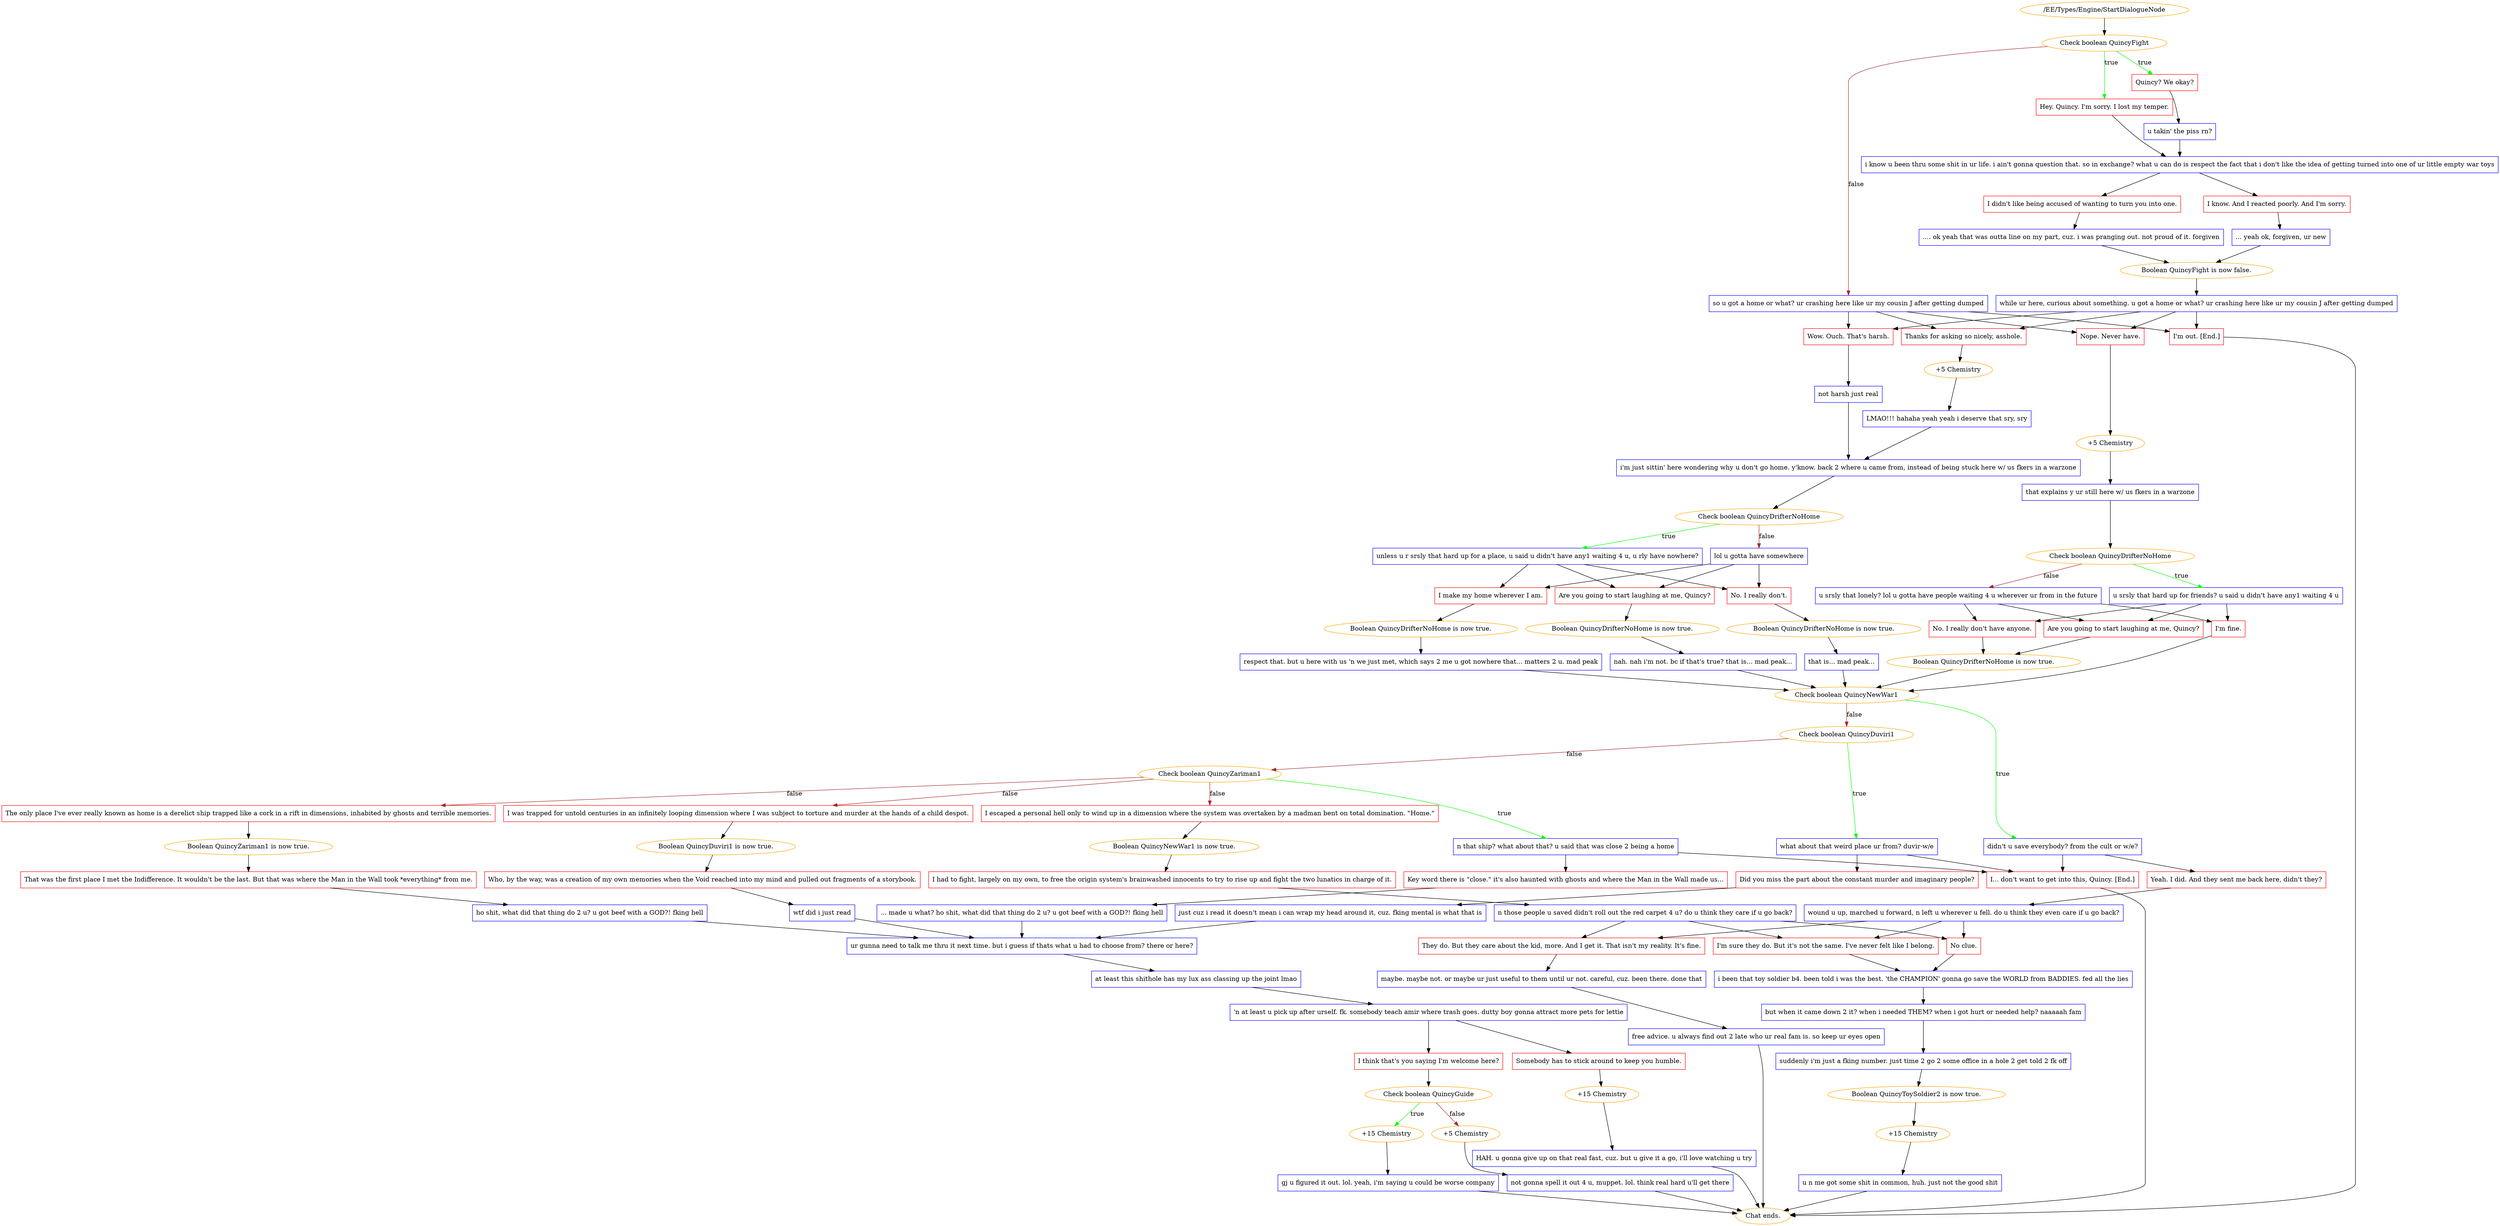 digraph {
	863 [label="/EE/Types/Engine/StartDialogueNode",color=orange];
		863 -> 864;
	864 [label="Check boolean QuincyFight",color=orange];
		864 -> 865 [label=true,color=green];
		864 -> 866 [label=true,color=green];
		864 -> 867 [label=false,color=brown];
	865 [label="Quincy? We okay?",shape=box,color=red];
		865 -> 868;
	866 [label="Hey. Quincy. I'm sorry. I lost my temper.",shape=box,color=red];
		866 -> 869;
	867 [label="so u got a home or what? ur crashing here like ur my cousin J after getting dumped",shape=box,color=blue];
		867 -> 877;
		867 -> 878;
		867 -> 879;
		867 -> 880;
	868 [label="u takin' the piss rn?",shape=box,color=blue];
		868 -> 869;
	869 [label="i know u been thru some shit in ur life. i ain't gonna question that. so in exchange? what u can do is respect the fact that i don't like the idea of getting turned into one of ur little empty war toys",shape=box,color=blue];
		869 -> 870;
		869 -> 871;
	877 [label="Nope. Never have.",shape=box,color=red];
		877 -> 886;
	878 [label="Wow. Ouch. That's harsh.",shape=box,color=red];
		878 -> 883;
	879 [label="Thanks for asking so nicely, asshole.",shape=box,color=red];
		879 -> 885;
	880 [label="I'm out. [End.]",shape=box,color=red];
		880 -> "Chat ends.";
	870 [label="I didn't like being accused of wanting to turn you into one.",shape=box,color=red];
		870 -> 872;
	871 [label="I know. And I reacted poorly. And I'm sorry.",shape=box,color=red];
		871 -> 873;
	886 [label="+5 Chemistry",color=orange];
		886 -> 884;
	883 [label="not harsh just real",shape=box,color=blue];
		883 -> 887;
	885 [label="+5 Chemistry",color=orange];
		885 -> 882;
	"Chat ends." [color=orange];
	872 [label=".... ok yeah that was outta line on my part, cuz. i was pranging out. not proud of it. forgiven",shape=box,color=blue];
		872 -> 874;
	873 [label="... yeah ok, forgiven, ur new",shape=box,color=blue];
		873 -> 874;
	884 [label="that explains y ur still here w/ us fkers in a warzone",shape=box,color=blue];
		884 -> 888;
	887 [label="i'm just sittin' here wondering why u don't go home. y'know. back 2 where u came from, instead of being stuck here w/ us fkers in a warzone",shape=box,color=blue];
		887 -> 891;
	882 [label="LMAO!!! hahaha yeah yeah i deserve that sry, sry",shape=box,color=blue];
		882 -> 887;
	874 [label="Boolean QuincyFight is now false.",color=orange];
		874 -> 876;
	888 [label="Check boolean QuincyDrifterNoHome",color=orange];
		888 -> 889 [label=true,color=green];
		888 -> 890 [label=false,color=brown];
	891 [label="Check boolean QuincyDrifterNoHome",color=orange];
		891 -> 892 [label=true,color=green];
		891 -> 893 [label=false,color=brown];
	876 [label="while ur here, curious about something. u got a home or what? ur crashing here like ur my cousin J after getting dumped",shape=box,color=blue];
		876 -> 877;
		876 -> 878;
		876 -> 879;
		876 -> 880;
	889 [label="u srsly that hard up for friends? u said u didn't have any1 waiting 4 u",shape=box,color=blue];
		889 -> 894;
		889 -> 895;
		889 -> 896;
	890 [label="u srsly that lonely? lol u gotta have people waiting 4 u wherever ur from in the future",shape=box,color=blue];
		890 -> 894;
		890 -> 895;
		890 -> 896;
	892 [label="unless u r srsly that hard up for a place, u said u didn't have any1 waiting 4 u, u rly have nowhere?",shape=box,color=blue];
		892 -> 898;
		892 -> 899;
		892 -> 900;
	893 [label="lol u gotta have somewhere",shape=box,color=blue];
		893 -> 898;
		893 -> 899;
		893 -> 900;
	894 [label="No. I really don't have anyone.",shape=box,color=red];
		894 -> 897;
	895 [label="Are you going to start laughing at me, Quincy?",shape=box,color=red];
		895 -> 897;
	896 [label="I'm fine.",shape=box,color=red];
		896 -> 875;
	898 [label="No. I really don't.",shape=box,color=red];
		898 -> 901;
	899 [label="Are you going to start laughing at me, Quincy?",shape=box,color=red];
		899 -> 906;
	900 [label="I make my home wherever I am.",shape=box,color=red];
		900 -> 902;
	897 [label="Boolean QuincyDrifterNoHome is now true.",color=orange];
		897 -> 875;
	875 [label="Check boolean QuincyNewWar1",color=orange];
		875 -> 907 [label=true,color=green];
		875 -> 910 [label=false,color=brown];
	901 [label="Boolean QuincyDrifterNoHome is now true.",color=orange];
		901 -> 903;
	906 [label="Boolean QuincyDrifterNoHome is now true.",color=orange];
		906 -> 904;
	902 [label="Boolean QuincyDrifterNoHome is now true.",color=orange];
		902 -> 905;
	907 [label="didn't u save everybody? from the cult or w/e?",shape=box,color=blue];
		907 -> 924;
		907 -> 927;
	910 [label="Check boolean QuincyDuviri1",color=orange];
		910 -> 908 [label=true,color=green];
		910 -> 911 [label=false,color=brown];
	903 [label="that is... mad peak...",shape=box,color=blue];
		903 -> 875;
	904 [label="nah. nah i'm not. bc if that's true? that is... mad peak...",shape=box,color=blue];
		904 -> 875;
	905 [label="respect that. but u here with us 'n we just met, which says 2 me u got nowhere that... matters 2 u. mad peak",shape=box,color=blue];
		905 -> 875;
	924 [label="Yeah. I did. And they sent me back here, didn't they?",shape=box,color=red];
		924 -> 929;
	927 [label="I... don't want to get into this, Quincy. [End.]",shape=box,color=red];
		927 -> "Chat ends.";
	908 [label="what about that weird place ur from? duvir-w/e",shape=box,color=blue];
		908 -> 925;
		908 -> 927;
	911 [label="Check boolean QuincyZariman1",color=orange];
		911 -> 909 [label=true,color=green];
		911 -> 912 [label=false,color=brown];
		911 -> 913 [label=false,color=brown];
		911 -> 914 [label=false,color=brown];
	929 [label="wound u up, marched u forward, n left u wherever u fell. do u think they even care if u go back?",shape=box,color=blue];
		929 -> 933;
		929 -> 934;
		929 -> 935;
	"Chat ends." [color=orange];
	925 [label="Did you miss the part about the constant murder and imaginary people?",shape=box,color=red];
		925 -> 930;
	909 [label="n that ship? what about that? u said that was close 2 being a home",shape=box,color=blue];
		909 -> 926;
		909 -> 927;
	912 [label="I escaped a personal hell only to wind up in a dimension where the system was overtaken by a madman bent on total domination. \"Home.\"",shape=box,color=red];
		912 -> 915;
	913 [label="The only place I've ever really known as home is a derelict ship trapped like a cork in a rift in dimensions, inhabited by ghosts and terrible memories.",shape=box,color=red];
		913 -> 916;
	914 [label="I was trapped for untold centuries in an infinitely looping dimension where I was subject to torture and murder at the hands of a child despot.",shape=box,color=red];
		914 -> 917;
	933 [label="No clue.",shape=box,color=red];
		933 -> 940;
	934 [label="I'm sure they do. But it's not the same. I've never felt like I belong.",shape=box,color=red];
		934 -> 940;
	935 [label="They do. But they care about the kid, more. And I get it. That isn't my reality. It's fine.",shape=box,color=red];
		935 -> 937;
	930 [label="just cuz i read it doesn't mean i can wrap my head around it, cuz. fking mental is what that is",shape=box,color=blue];
		930 -> 932;
	926 [label="Key word there is \"close.\" it's also haunted with ghosts and where the Man in the Wall made us...",shape=box,color=red];
		926 -> 931;
	915 [label="Boolean QuincyNewWar1 is now true.",color=orange];
		915 -> 919;
	916 [label="Boolean QuincyZariman1 is now true.",color=orange];
		916 -> 920;
	917 [label="Boolean QuincyDuviri1 is now true.",color=orange];
		917 -> 921;
	940 [label="i been that toy soldier b4. been told i was the best. 'the CHAMPION' gonna go save the WORLD from BADDIES. fed all the lies",shape=box,color=blue];
		940 -> 941;
	937 [label="maybe. maybe not. or maybe ur just useful to them until ur not. careful, cuz. been there. done that",shape=box,color=blue];
		937 -> 938;
	932 [label="ur gunna need to talk me thru it next time. but i guess if thats what u had to choose from? there or here?",shape=box,color=blue];
		932 -> 936;
	931 [label="... made u what? ho shit, what did that thing do 2 u? u got beef with a GOD?! fking hell",shape=box,color=blue];
		931 -> 932;
	919 [label="I had to fight, largely on my own, to free the origin system's brainwashed innocents to try to rise up and fight the two lunatics in charge of it.",shape=box,color=red];
		919 -> 918;
	920 [label="That was the first place I met the Indifference. It wouldn't be the last. But that was where the Man in the Wall took *everything* from me.",shape=box,color=red];
		920 -> 922;
	921 [label="Who, by the way, was a creation of my own memories when the Void reached into my mind and pulled out fragments of a storybook.",shape=box,color=red];
		921 -> 923;
	941 [label="but when it came down 2 it? when i needed THEM? when i got hurt or needed help? naaaaah fam",shape=box,color=blue];
		941 -> 942;
	938 [label="free advice. u always find out 2 late who ur real fam is. so keep ur eyes open",shape=box,color=blue];
		938 -> "Chat ends.";
	936 [label="at least this shithole has my lux ass classing up the joint lmao",shape=box,color=blue];
		936 -> 3295;
	918 [label="n those people u saved didn't roll out the red carpet 4 u? do u think they care if u go back?",shape=box,color=blue];
		918 -> 933;
		918 -> 934;
		918 -> 935;
	922 [label="ho shit, what did that thing do 2 u? u got beef with a GOD?! fking hell",shape=box,color=blue];
		922 -> 932;
	923 [label="wtf did i just read",shape=box,color=blue];
		923 -> 932;
	942 [label="suddenly i'm just a fking number. just time 2 go 2 some office in a hole 2 get told 2 fk off",shape=box,color=blue];
		942 -> 943;
	"Chat ends." [color=orange];
	3295 [label="'n at least u pick up after urself. fk. somebody teach amir where trash goes. dutty boy gonna attract more pets for lettie",shape=box,color=blue];
		3295 -> 947;
		3295 -> 948;
	943 [label="Boolean QuincyToySoldier2 is now true.",color=orange];
		943 -> 945;
	947 [label="I think that's you saying I'm welcome here?",shape=box,color=red];
		947 -> 951;
	948 [label="Somebody has to stick around to keep you humble.",shape=box,color=red];
		948 -> 957;
	945 [label="+15 Chemistry",color=orange];
		945 -> 944;
	951 [label="Check boolean QuincyGuide",color=orange];
		951 -> 953 [label=true,color=green];
		951 -> 955 [label=false,color=brown];
	957 [label="+15 Chemistry",color=orange];
		957 -> 950;
	944 [label="u n me got some shit in common, huh. just not the good shit",shape=box,color=blue];
		944 -> "Chat ends.";
	953 [label="+15 Chemistry",color=orange];
		953 -> 949;
	955 [label="+5 Chemistry",color=orange];
		955 -> 952;
	950 [label="HAH. u gonna give up on that real fast, cuz. but u give it a go, i'll love watching u try",shape=box,color=blue];
		950 -> "Chat ends.";
	"Chat ends." [color=orange];
	949 [label="gj u figured it out. lol. yeah, i'm saying u could be worse company",shape=box,color=blue];
		949 -> "Chat ends.";
	952 [label="not gonna spell it out 4 u, muppet. lol. think real hard u'll get there",shape=box,color=blue];
		952 -> "Chat ends.";
	"Chat ends." [color=orange];
	"Chat ends." [color=orange];
	"Chat ends." [color=orange];
}